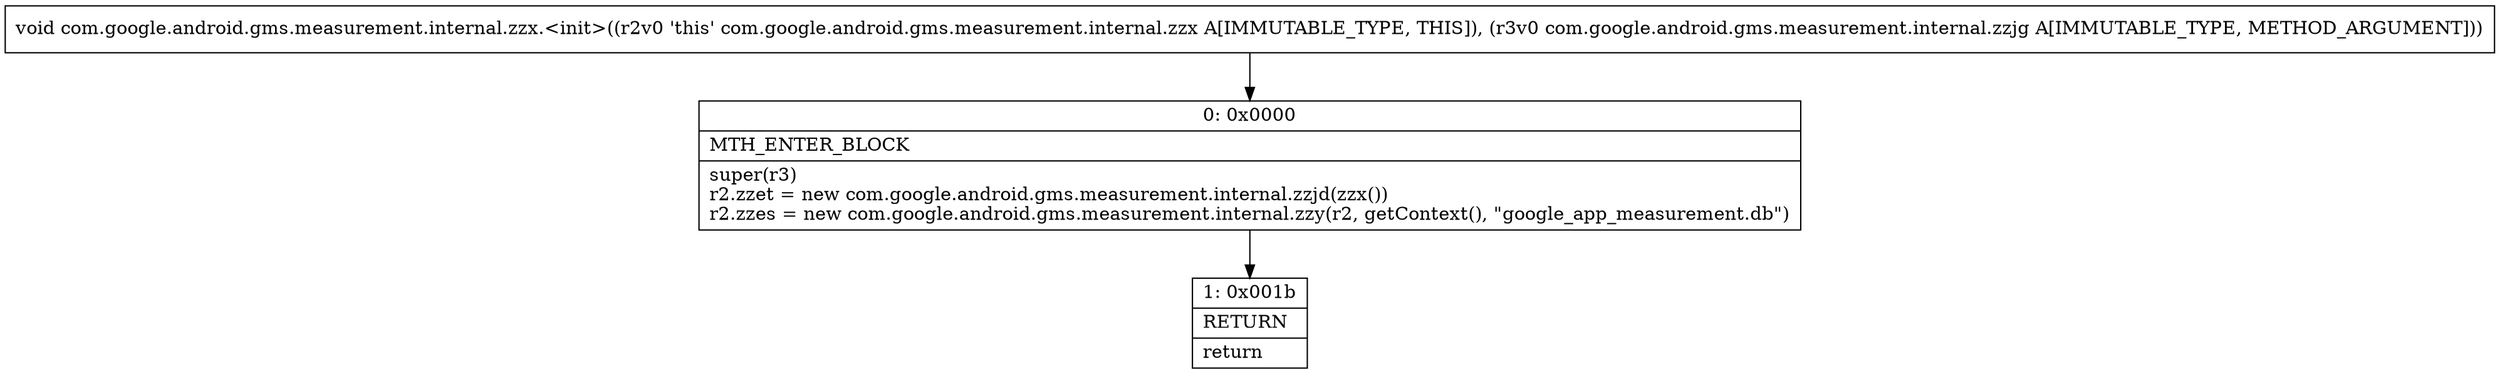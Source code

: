 digraph "CFG forcom.google.android.gms.measurement.internal.zzx.\<init\>(Lcom\/google\/android\/gms\/measurement\/internal\/zzjg;)V" {
Node_0 [shape=record,label="{0\:\ 0x0000|MTH_ENTER_BLOCK\l|super(r3)\lr2.zzet = new com.google.android.gms.measurement.internal.zzjd(zzx())\lr2.zzes = new com.google.android.gms.measurement.internal.zzy(r2, getContext(), \"google_app_measurement.db\")\l}"];
Node_1 [shape=record,label="{1\:\ 0x001b|RETURN\l|return\l}"];
MethodNode[shape=record,label="{void com.google.android.gms.measurement.internal.zzx.\<init\>((r2v0 'this' com.google.android.gms.measurement.internal.zzx A[IMMUTABLE_TYPE, THIS]), (r3v0 com.google.android.gms.measurement.internal.zzjg A[IMMUTABLE_TYPE, METHOD_ARGUMENT])) }"];
MethodNode -> Node_0;
Node_0 -> Node_1;
}


